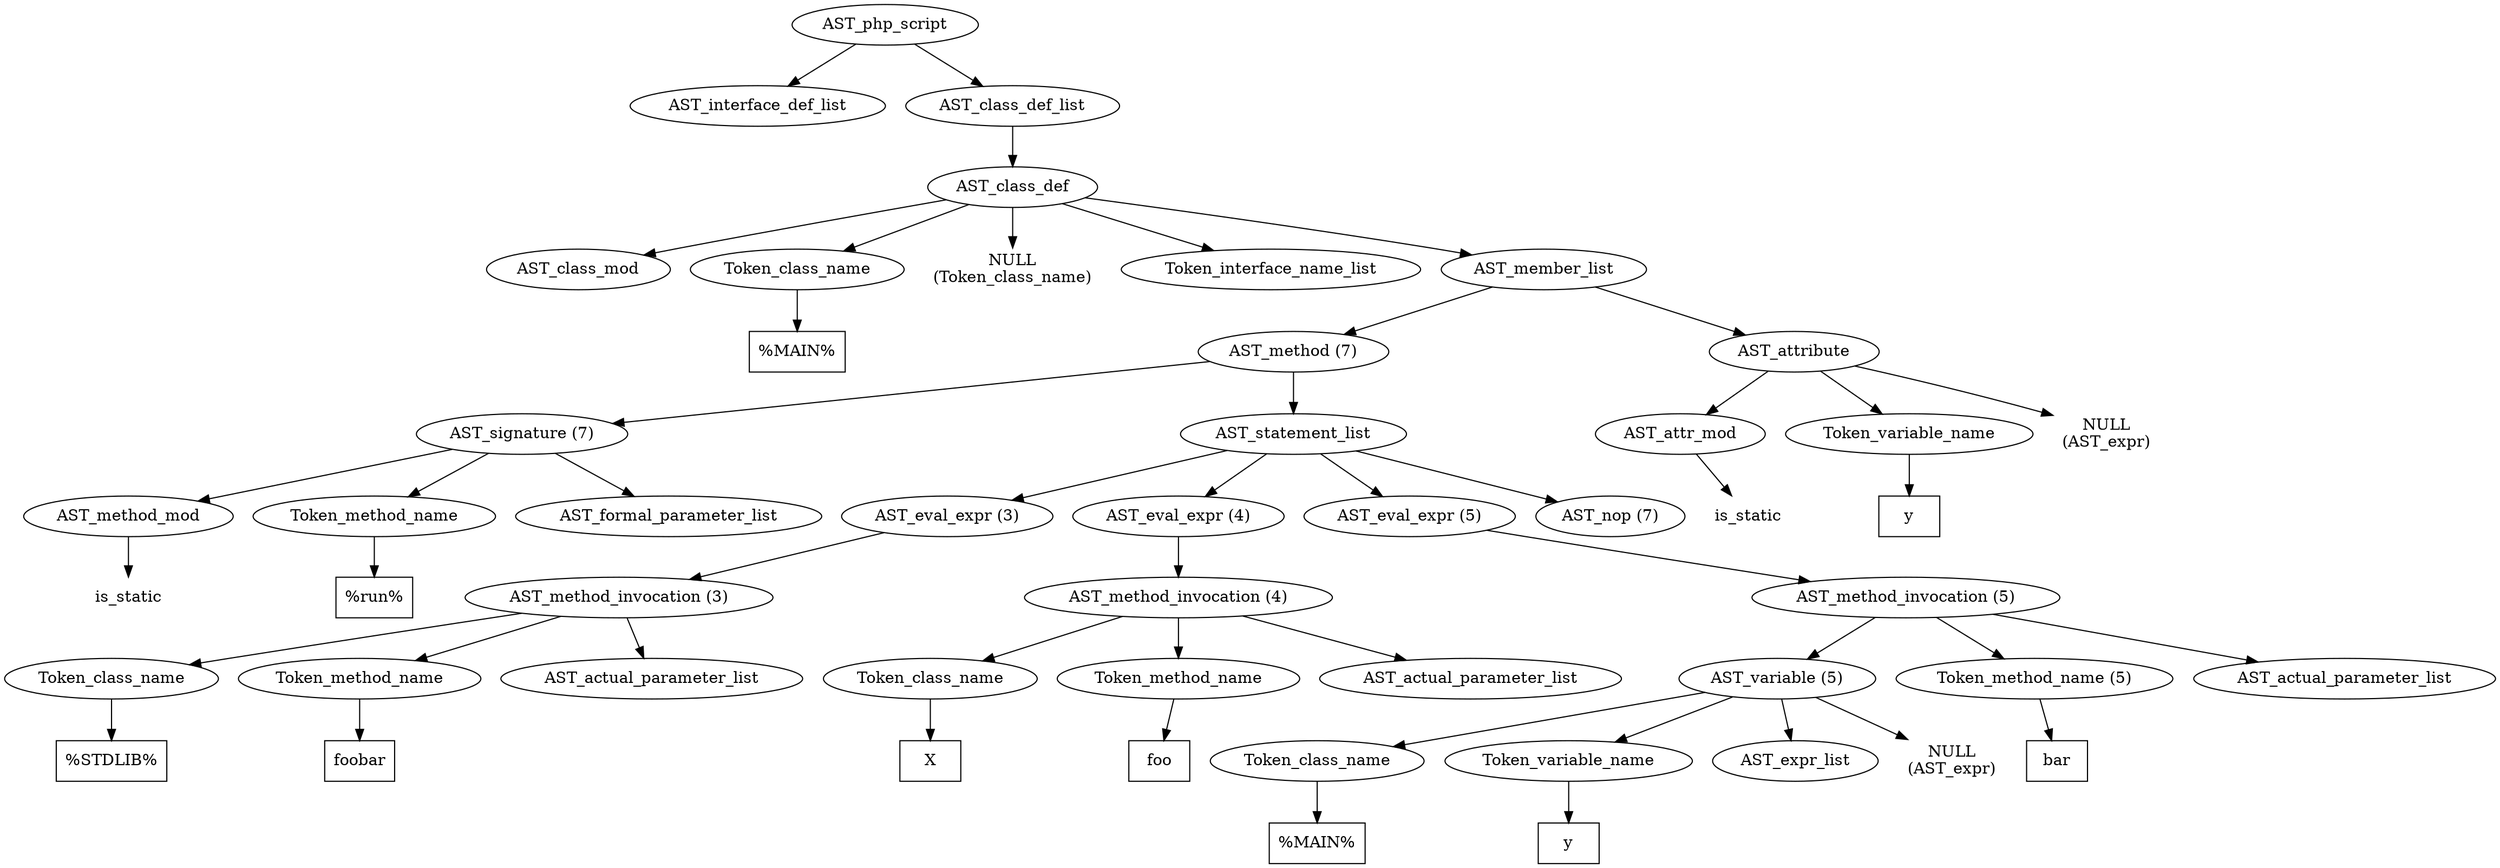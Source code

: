 /*
 * AST in dot format generated by phc -- the PHP compiler
 */

digraph AST {
node_0 [label="AST_php_script"];
node_1 [label="AST_interface_def_list"];
node_2 [label="AST_class_def_list"];
node_3 [label="AST_class_def"];
node_4 [label="AST_class_mod"];
node_5 [label="Token_class_name"];
node_6 [label="%MAIN%", shape=box]
node_5 -> node_6;
node_7 [label="NULL\n(Token_class_name)", shape=plaintext]
node_8 [label="Token_interface_name_list"];
node_9 [label="AST_member_list"];
node_10 [label="AST_method (7)"];
node_11 [label="AST_signature (7)"];
node_12 [label="AST_method_mod"];
node_13 [label="is_static", shape=plaintext]
node_12 -> node_13;
node_14 [label="Token_method_name"];
node_15 [label="%run%", shape=box]
node_14 -> node_15;
node_16 [label="AST_formal_parameter_list"];
node_11 -> node_16;
node_11 -> node_14;
node_11 -> node_12;
node_17 [label="AST_statement_list"];
node_18 [label="AST_eval_expr (3)"];
node_19 [label="AST_method_invocation (3)"];
node_20 [label="Token_class_name"];
node_21 [label="%STDLIB%", shape=box]
node_20 -> node_21;
node_22 [label="Token_method_name"];
node_23 [label="foobar", shape=box]
node_22 -> node_23;
node_24 [label="AST_actual_parameter_list"];
node_19 -> node_24;
node_19 -> node_22;
node_19 -> node_20;
node_18 -> node_19;
node_25 [label="AST_eval_expr (4)"];
node_26 [label="AST_method_invocation (4)"];
node_27 [label="Token_class_name"];
node_28 [label="X", shape=box]
node_27 -> node_28;
node_29 [label="Token_method_name"];
node_30 [label="foo", shape=box]
node_29 -> node_30;
node_31 [label="AST_actual_parameter_list"];
node_26 -> node_31;
node_26 -> node_29;
node_26 -> node_27;
node_25 -> node_26;
node_32 [label="AST_eval_expr (5)"];
node_33 [label="AST_method_invocation (5)"];
node_34 [label="AST_variable (5)"];
node_35 [label="Token_class_name"];
node_36 [label="%MAIN%", shape=box]
node_35 -> node_36;
node_37 [label="Token_variable_name"];
node_38 [label="y", shape=box]
node_37 -> node_38;
node_39 [label="AST_expr_list"];
node_40 [label="NULL\n(AST_expr)", shape=plaintext]
node_34 -> node_40;
node_34 -> node_39;
node_34 -> node_37;
node_34 -> node_35;
node_41 [label="Token_method_name (5)"];
node_42 [label="bar", shape=box]
node_41 -> node_42;
node_43 [label="AST_actual_parameter_list"];
node_33 -> node_43;
node_33 -> node_41;
node_33 -> node_34;
node_32 -> node_33;
node_44 [label="AST_nop (7)"];
node_17 -> node_44;
node_17 -> node_32;
node_17 -> node_25;
node_17 -> node_18;
node_10 -> node_17;
node_10 -> node_11;
node_45 [label="AST_attribute"];
node_46 [label="AST_attr_mod"];
node_47 [label="is_static", shape=plaintext]
node_46 -> node_47;
node_48 [label="Token_variable_name"];
node_49 [label="y", shape=box]
node_48 -> node_49;
node_50 [label="NULL\n(AST_expr)", shape=plaintext]
node_45 -> node_50;
node_45 -> node_48;
node_45 -> node_46;
node_9 -> node_45;
node_9 -> node_10;
node_3 -> node_9;
node_3 -> node_8;
node_3 -> node_7;
node_3 -> node_5;
node_3 -> node_4;
node_2 -> node_3;
node_0 -> node_2;
node_0 -> node_1;
}
